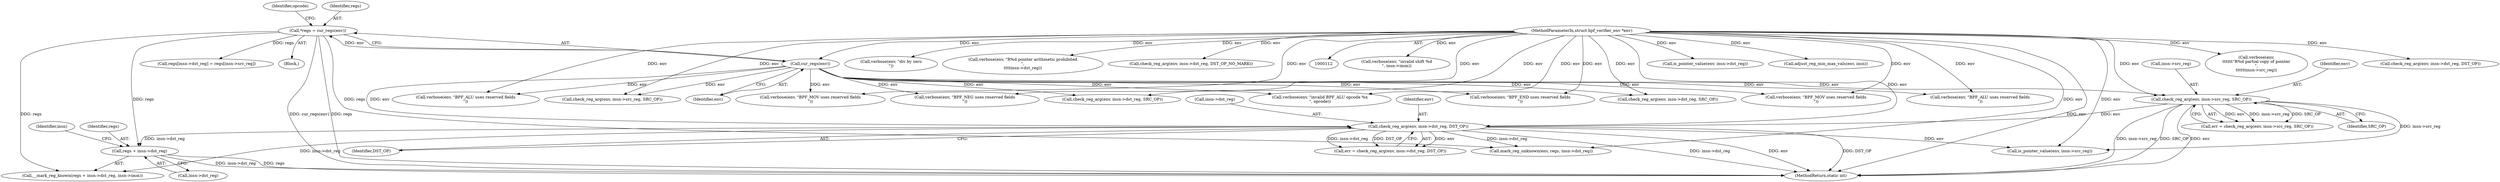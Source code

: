 digraph "1_linux_95a762e2c8c942780948091f8f2a4f32fce1ac6f@del" {
"1000435" [label="(Call,regs + insn->dst_reg)"];
"1000117" [label="(Call,*regs = cur_regs(env))"];
"1000119" [label="(Call,cur_regs(env))"];
"1000113" [label="(MethodParameterIn,struct bpf_verifier_env *env)"];
"1000329" [label="(Call,check_reg_arg(env, insn->dst_reg, DST_OP))"];
"1000296" [label="(Call,check_reg_arg(env, insn->src_reg, SRC_OP))"];
"1000603" [label="(Call,verbose(env, \"invalid shift %d\n\", insn->imm))"];
"1000437" [label="(Call,insn->dst_reg)"];
"1000441" [label="(Identifier,insn)"];
"1000355" [label="(Call,regs[insn->dst_reg] = regs[insn->src_reg])"];
"1000215" [label="(Call,verbose(env, \"BPF_END uses reserved fields\n\"))"];
"1000115" [label="(Block,)"];
"1000296" [label="(Call,check_reg_arg(env, insn->src_reg, SRC_OP))"];
"1000169" [label="(Call,verbose(env, \"BPF_NEG uses reserved fields\n\"))"];
"1000321" [label="(Call,verbose(env, \"BPF_MOV uses reserved fields\n\"))"];
"1000449" [label="(Call,verbose(env, \"invalid BPF_ALU opcode %x\n\", opcode))"];
"1000330" [label="(Identifier,env)"];
"1000234" [label="(Call,is_pointer_value(env, insn->dst_reg))"];
"1000378" [label="(Call,is_pointer_value(env, insn->src_reg))"];
"1000120" [label="(Identifier,env)"];
"1000298" [label="(Call,insn->src_reg)"];
"1000625" [label="(Call,adjust_reg_min_max_vals(env, insn))"];
"1000329" [label="(Call,check_reg_arg(env, insn->dst_reg, DST_OP))"];
"1000435" [label="(Call,regs + insn->dst_reg)"];
"1000123" [label="(Identifier,opcode)"];
"1000436" [label="(Identifier,regs)"];
"1000294" [label="(Call,err = check_reg_arg(env, insn->src_reg, SRC_OP))"];
"1000223" [label="(Call,check_reg_arg(env, insn->dst_reg, SRC_OP))"];
"1000288" [label="(Call,verbose(env, \"BPF_MOV uses reserved fields\n\"))"];
"1000384" [label="(Call,verbose(env,\n\t\t\t\t\t\t\"R%d partial copy of pointer\n\",\n\t\t\t\t\t\tinsn->src_reg))"];
"1000119" [label="(Call,cur_regs(env))"];
"1000520" [label="(Call,check_reg_arg(env, insn->dst_reg, SRC_OP))"];
"1000487" [label="(Call,check_reg_arg(env, insn->src_reg, SRC_OP))"];
"1000331" [label="(Call,insn->dst_reg)"];
"1000434" [label="(Call,__mark_reg_known(regs + insn->dst_reg, insn->imm))"];
"1000301" [label="(Identifier,SRC_OP)"];
"1000251" [label="(Call,check_reg_arg(env, insn->dst_reg, DST_OP))"];
"1000552" [label="(Call,verbose(env, \"div by zero\n\"))"];
"1000240" [label="(Call,verbose(env, \"R%d pointer arithmetic prohibited\n\",\n\t\t\t\tinsn->dst_reg))"];
"1000512" [label="(Call,verbose(env, \"BPF_ALU uses reserved fields\n\"))"];
"1000334" [label="(Identifier,DST_OP)"];
"1000297" [label="(Identifier,env)"];
"1000479" [label="(Call,verbose(env, \"BPF_ALU uses reserved fields\n\"))"];
"1000630" [label="(MethodReturn,static int)"];
"1000118" [label="(Identifier,regs)"];
"1000327" [label="(Call,err = check_reg_arg(env, insn->dst_reg, DST_OP))"];
"1000113" [label="(MethodParameterIn,struct bpf_verifier_env *env)"];
"1000614" [label="(Call,check_reg_arg(env, insn->dst_reg, DST_OP_NO_MARK))"];
"1000393" [label="(Call,mark_reg_unknown(env, regs, insn->dst_reg))"];
"1000117" [label="(Call,*regs = cur_regs(env))"];
"1000435" -> "1000434"  [label="AST: "];
"1000435" -> "1000437"  [label="CFG: "];
"1000436" -> "1000435"  [label="AST: "];
"1000437" -> "1000435"  [label="AST: "];
"1000441" -> "1000435"  [label="CFG: "];
"1000435" -> "1000630"  [label="DDG: regs"];
"1000435" -> "1000630"  [label="DDG: insn->dst_reg"];
"1000117" -> "1000435"  [label="DDG: regs"];
"1000329" -> "1000435"  [label="DDG: insn->dst_reg"];
"1000117" -> "1000115"  [label="AST: "];
"1000117" -> "1000119"  [label="CFG: "];
"1000118" -> "1000117"  [label="AST: "];
"1000119" -> "1000117"  [label="AST: "];
"1000123" -> "1000117"  [label="CFG: "];
"1000117" -> "1000630"  [label="DDG: regs"];
"1000117" -> "1000630"  [label="DDG: cur_regs(env)"];
"1000119" -> "1000117"  [label="DDG: env"];
"1000117" -> "1000355"  [label="DDG: regs"];
"1000117" -> "1000393"  [label="DDG: regs"];
"1000117" -> "1000434"  [label="DDG: regs"];
"1000119" -> "1000120"  [label="CFG: "];
"1000120" -> "1000119"  [label="AST: "];
"1000113" -> "1000119"  [label="DDG: env"];
"1000119" -> "1000169"  [label="DDG: env"];
"1000119" -> "1000215"  [label="DDG: env"];
"1000119" -> "1000223"  [label="DDG: env"];
"1000119" -> "1000288"  [label="DDG: env"];
"1000119" -> "1000296"  [label="DDG: env"];
"1000119" -> "1000321"  [label="DDG: env"];
"1000119" -> "1000329"  [label="DDG: env"];
"1000119" -> "1000449"  [label="DDG: env"];
"1000119" -> "1000479"  [label="DDG: env"];
"1000119" -> "1000487"  [label="DDG: env"];
"1000119" -> "1000512"  [label="DDG: env"];
"1000119" -> "1000520"  [label="DDG: env"];
"1000113" -> "1000112"  [label="AST: "];
"1000113" -> "1000630"  [label="DDG: env"];
"1000113" -> "1000169"  [label="DDG: env"];
"1000113" -> "1000215"  [label="DDG: env"];
"1000113" -> "1000223"  [label="DDG: env"];
"1000113" -> "1000234"  [label="DDG: env"];
"1000113" -> "1000240"  [label="DDG: env"];
"1000113" -> "1000251"  [label="DDG: env"];
"1000113" -> "1000288"  [label="DDG: env"];
"1000113" -> "1000296"  [label="DDG: env"];
"1000113" -> "1000321"  [label="DDG: env"];
"1000113" -> "1000329"  [label="DDG: env"];
"1000113" -> "1000378"  [label="DDG: env"];
"1000113" -> "1000384"  [label="DDG: env"];
"1000113" -> "1000393"  [label="DDG: env"];
"1000113" -> "1000449"  [label="DDG: env"];
"1000113" -> "1000479"  [label="DDG: env"];
"1000113" -> "1000487"  [label="DDG: env"];
"1000113" -> "1000512"  [label="DDG: env"];
"1000113" -> "1000520"  [label="DDG: env"];
"1000113" -> "1000552"  [label="DDG: env"];
"1000113" -> "1000603"  [label="DDG: env"];
"1000113" -> "1000614"  [label="DDG: env"];
"1000113" -> "1000625"  [label="DDG: env"];
"1000329" -> "1000327"  [label="AST: "];
"1000329" -> "1000334"  [label="CFG: "];
"1000330" -> "1000329"  [label="AST: "];
"1000331" -> "1000329"  [label="AST: "];
"1000334" -> "1000329"  [label="AST: "];
"1000327" -> "1000329"  [label="CFG: "];
"1000329" -> "1000630"  [label="DDG: DST_OP"];
"1000329" -> "1000630"  [label="DDG: insn->dst_reg"];
"1000329" -> "1000630"  [label="DDG: env"];
"1000329" -> "1000327"  [label="DDG: env"];
"1000329" -> "1000327"  [label="DDG: insn->dst_reg"];
"1000329" -> "1000327"  [label="DDG: DST_OP"];
"1000296" -> "1000329"  [label="DDG: env"];
"1000329" -> "1000378"  [label="DDG: env"];
"1000329" -> "1000393"  [label="DDG: insn->dst_reg"];
"1000329" -> "1000434"  [label="DDG: insn->dst_reg"];
"1000296" -> "1000294"  [label="AST: "];
"1000296" -> "1000301"  [label="CFG: "];
"1000297" -> "1000296"  [label="AST: "];
"1000298" -> "1000296"  [label="AST: "];
"1000301" -> "1000296"  [label="AST: "];
"1000294" -> "1000296"  [label="CFG: "];
"1000296" -> "1000630"  [label="DDG: insn->src_reg"];
"1000296" -> "1000630"  [label="DDG: SRC_OP"];
"1000296" -> "1000630"  [label="DDG: env"];
"1000296" -> "1000294"  [label="DDG: env"];
"1000296" -> "1000294"  [label="DDG: insn->src_reg"];
"1000296" -> "1000294"  [label="DDG: SRC_OP"];
"1000296" -> "1000378"  [label="DDG: insn->src_reg"];
}
